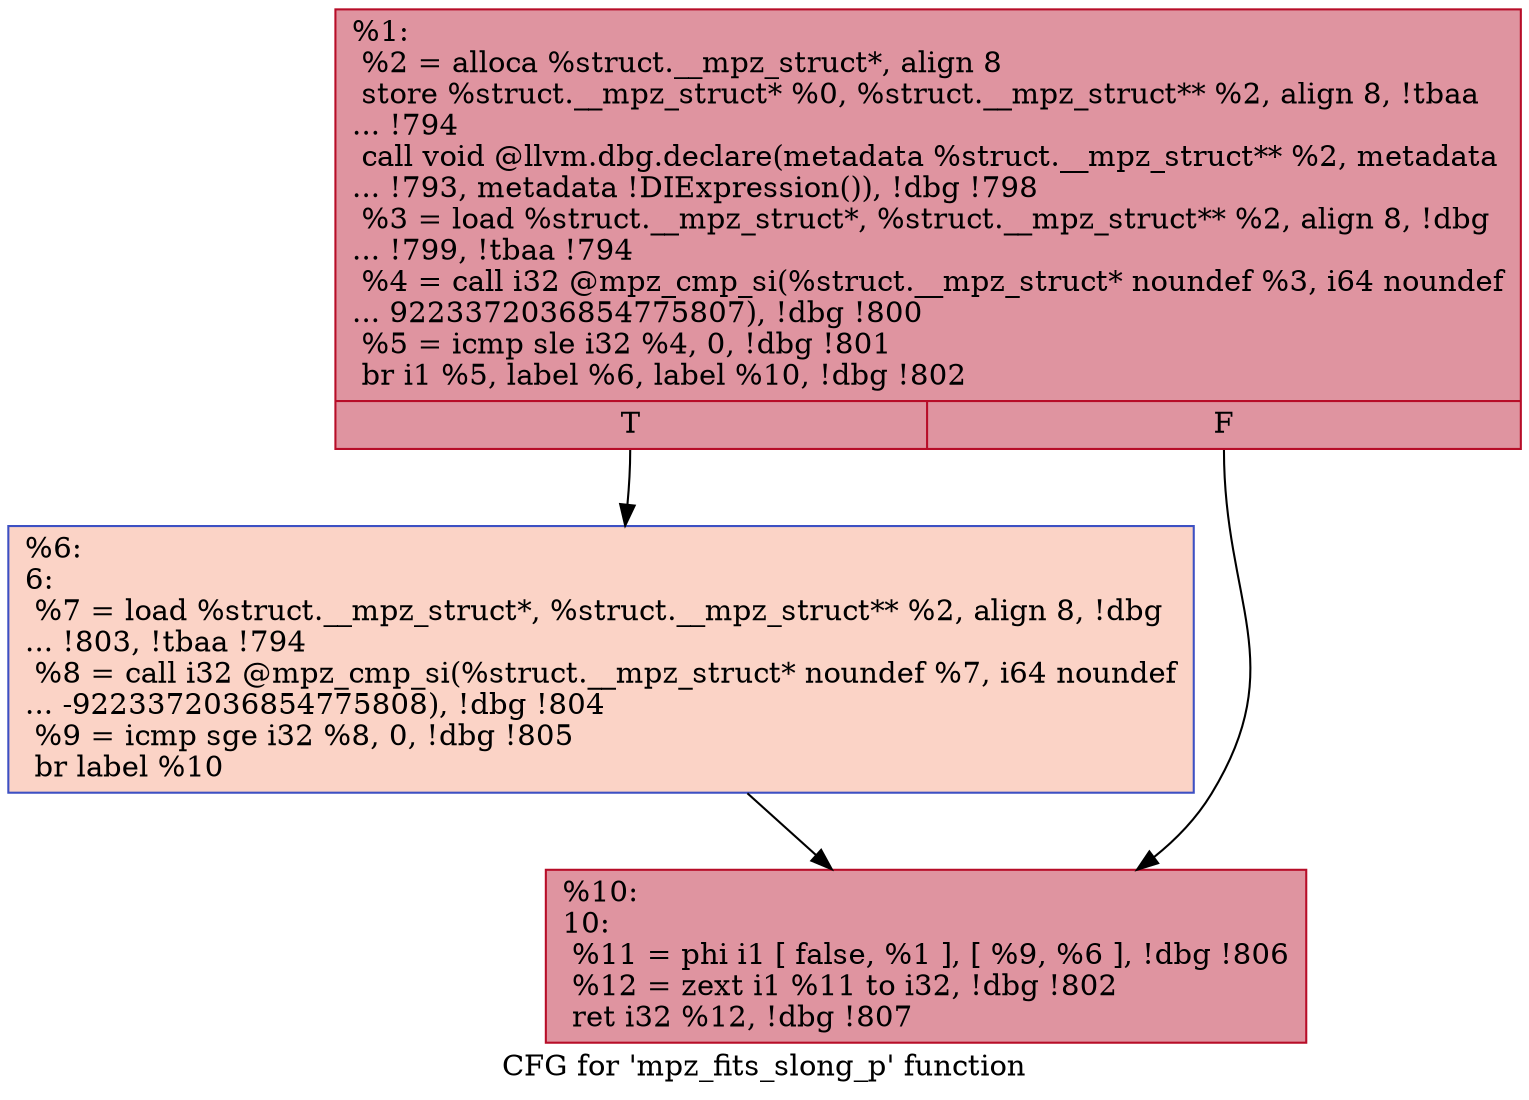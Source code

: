 digraph "CFG for 'mpz_fits_slong_p' function" {
	label="CFG for 'mpz_fits_slong_p' function";

	Node0x263d3a0 [shape=record,color="#b70d28ff", style=filled, fillcolor="#b70d2870",label="{%1:\l  %2 = alloca %struct.__mpz_struct*, align 8\l  store %struct.__mpz_struct* %0, %struct.__mpz_struct** %2, align 8, !tbaa\l... !794\l  call void @llvm.dbg.declare(metadata %struct.__mpz_struct** %2, metadata\l... !793, metadata !DIExpression()), !dbg !798\l  %3 = load %struct.__mpz_struct*, %struct.__mpz_struct** %2, align 8, !dbg\l... !799, !tbaa !794\l  %4 = call i32 @mpz_cmp_si(%struct.__mpz_struct* noundef %3, i64 noundef\l... 9223372036854775807), !dbg !800\l  %5 = icmp sle i32 %4, 0, !dbg !801\l  br i1 %5, label %6, label %10, !dbg !802\l|{<s0>T|<s1>F}}"];
	Node0x263d3a0:s0 -> Node0x263d3f0;
	Node0x263d3a0:s1 -> Node0x263d440;
	Node0x263d3f0 [shape=record,color="#3d50c3ff", style=filled, fillcolor="#f59c7d70",label="{%6:\l6:                                                \l  %7 = load %struct.__mpz_struct*, %struct.__mpz_struct** %2, align 8, !dbg\l... !803, !tbaa !794\l  %8 = call i32 @mpz_cmp_si(%struct.__mpz_struct* noundef %7, i64 noundef\l... -9223372036854775808), !dbg !804\l  %9 = icmp sge i32 %8, 0, !dbg !805\l  br label %10\l}"];
	Node0x263d3f0 -> Node0x263d440;
	Node0x263d440 [shape=record,color="#b70d28ff", style=filled, fillcolor="#b70d2870",label="{%10:\l10:                                               \l  %11 = phi i1 [ false, %1 ], [ %9, %6 ], !dbg !806\l  %12 = zext i1 %11 to i32, !dbg !802\l  ret i32 %12, !dbg !807\l}"];
}
